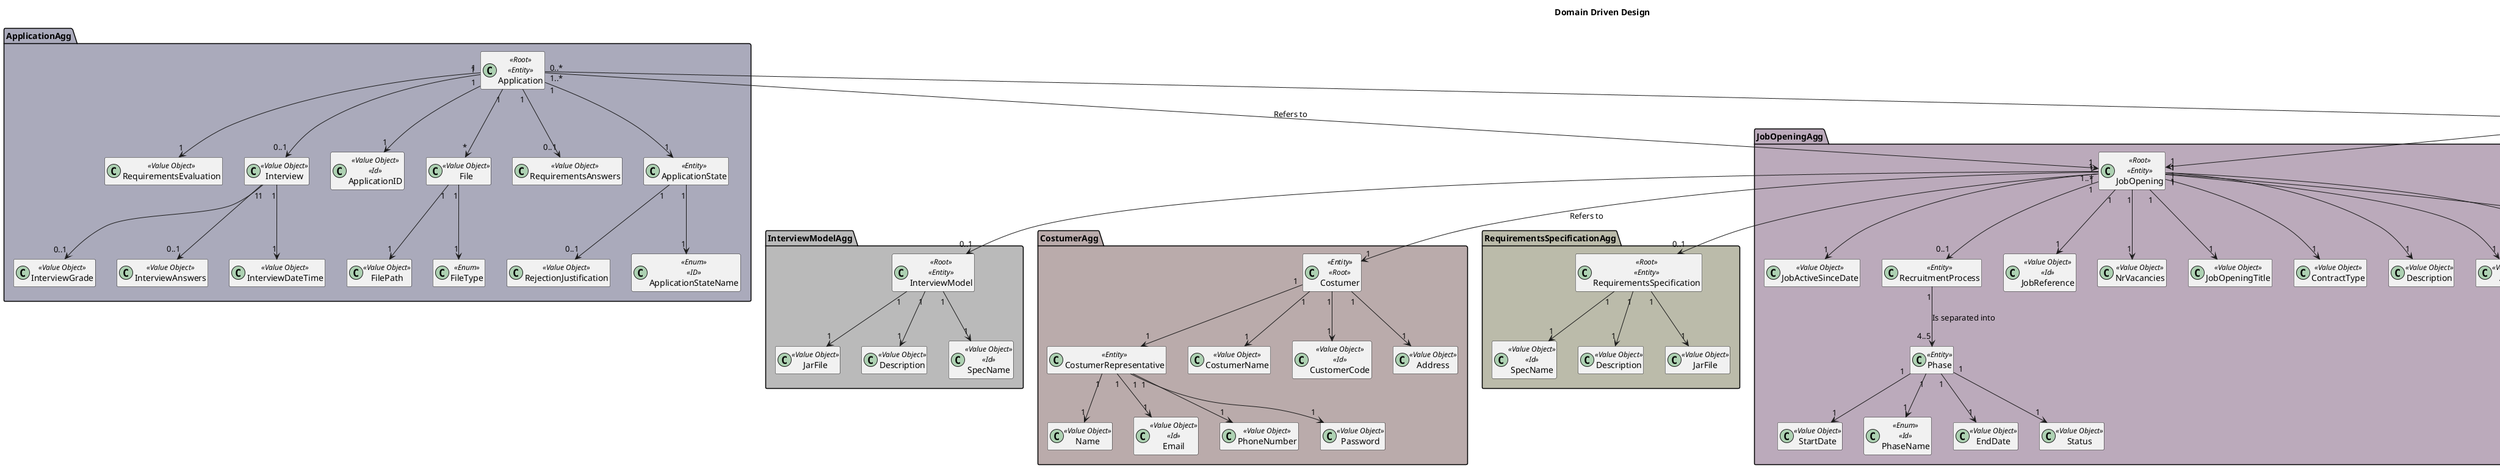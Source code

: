 @startuml
'https://plantuml.com/class-diagram

hide field
hide methods

title Domain Driven Design
skinparam linetype wavy 


package InterviewModelAgg #bababa {
    class InterviewModel<<Root>><<Entity>>
    class SpecName<<Value Object>><<Id>>
    class JarFile<<Value Object>>
    class Description<<Value Object>>

    InterviewModel"1"-->"1"JarFile
    InterviewModel"1"-->"1"SpecName
    InterviewModel"1"-->"1"Description
}

package CostumerAgg #baabab {
    class Costumer<<Entity>><<Root>>
    class CustomerCode<<Value Object>><<Id>>
    class Name<<Value Object>>
    class Address<<Value Object>>
    class CostumerRepresentative<<Entity>>
    class CostumerName<<Value Object>>

    class Email<<Value Object>><<Id>>
    class PhoneNumber<<Value Object>>
    class Name<<Value Object>>
    class Password<<Value Object>>

    Costumer "1" --> "1" CustomerCode
    Costumer "1" --> "1" CostumerName
    Costumer "1" --> "1" Address
    Costumer "1" --> "1" CostumerRepresentative

    CostumerRepresentative "1" --> "1" Email
    CostumerRepresentative "1" --> "1" PhoneNumber
    CostumerRepresentative "1" --> "1" Name
    CostumerRepresentative "1" --> "1" Password
}

package JobOpeningAgg #bbaabb {
    class JobOpening<<Root>><<Entity>>
    class JobReference<<Value Object>><<Id>>
    class NrVacancies<<Value Object>>
    class JobOpeningTitle<<Value Object>>
    class ContractType<<Value Object>>
    class Description<<Value Object>>
    class Address<<Value Object>>
    class JobMode<<Value Object>>
    class JobState<<Enum>><<Value Object>>
    class StartDate<<Value Object>>

    class Phase<<Entity>>
    class PhaseName<<Enum>><<Id>>
    class JobActiveSinceDate<<Value Object>>
    class EndDate<<Value Object>>
    class Status <<Value Object>>
    class RecruitmentProcess<<Entity>>


    JobOpening "1" --> "1" JobReference
    JobOpening "1" --> "1" NrVacancies
    JobOpening "1" --> "1" JobOpeningTitle
    JobOpening "1" --> "1" ContractType
    JobOpening "1" --> "1" Description
    JobOpening "1" --> "1" Address
    JobOpening "1" --> "1" JobMode
    JobOpening "1" --> "1" JobState
    JobOpening "1" --> "1" JobActiveSinceDate
    JobOpening "1" --> "0..1" RecruitmentProcess

    JobOpening "1..*"--> "1" Costumer : Refers to

    
    Phase "1" --> "1" PhaseName
    Phase "1" --> "1" StartDate
    Phase "1" --> "1" EndDate
    Phase "1" --> "1" Status

    RecruitmentProcess "1"-->"4..5" Phase : Is separated into 
}

package RequirementsSpecificationAgg #bbbbaa {
    class RequirementsSpecification<<Root>><<Entity>>
    class JarFile<<Value Object>>
    class SpecName<<Value Object>><<Id>>
    class Description<<Value Object>>

    RequirementsSpecification "1" --> "1" JarFile
    RequirementsSpecification "1" --> "1" SpecName
    RequirementsSpecification "1" --> "1" Description
}

package CandidateAgg #aababb {
    class Candidate<<Root>><<Entity>>
    class Email<<Value Object>><<Id>>
    class Name<<Value Object>>
    class PhoneNumber<<Value Object>>
    class CandidateState<<Value Object>>


    Candidate "1" --> "1" Email
    Candidate "1" --> "1" Name
    Candidate "1" --> "1" PhoneNumber
    Candidate "1" --> "1" CandidateState
}

package ApplicationAgg #aaaabb {
    
    class Application<<Root>><<Entity>>
    class ApplicationID<<Value Object>><<Id>>
    
    class FilePath<<Value Object>>
    class File<<Value Object>>
    class FileType<<Enum>>
    class RequirementsAnswers<<Value Object>>

    class RejectionJustification<<Value Object>>
    class InterviewDateTime<<Value Object>>
    
    class ApplicationState<<Entity>>
    class ApplicationStateName<<Enum>><<ID>>

    class RequirementsEvaluation<<Value Object>>

    class Interview<<Value Object>>
    class InterviewGrade<<Value Object>>
    class InterviewAnswers<<Value Object>>

    Application "1" --> "1" ApplicationID
    Application "1" --> "1" ApplicationState
    ApplicationState "1" --> "1" ApplicationStateName
    ApplicationState "1" --> "0..1" RejectionJustification
    Application "1" --> "0..1" Interview
    Application "1" --> "0..1" RequirementsAnswers
    Application "1" --> "*" File

    Application "1" --> "1" RequirementsEvaluation

    File "1" --> "1" FilePath
    File "1" --> "1" FileType

    

    Interview "1" --> "0..1" InterviewAnswers
    Interview "1" --> "0..1" InterviewGrade
    Interview "1" --> "1" InterviewDateTime

 

    Application "0..*" --> "1" JobOpening : Refers to
    Application "1..*" --> "1" Candidate : Is submitted by
}

package RankingAgg #abbabb {
    class Rank<<Root>><<Entity>>
    class RankID<<Value Object>><<Id>>

    Rank "1" --> "1" RankID

    Rank "1"-->"1" JobOpening : Refers to
    Rank "1"-->"*" Candidate : Is ordered by
}



JobOpening "1"-->"0..1" RequirementsSpecification
JobOpening "1"-->"0..1" InterviewModel




/'

class InterviewEvaluate<<Service>>

InterviewEvaluate ..> InterviewModel
InterviewEvaluate ..> Application : Generates Interview Evaluation



class RequirementsEvaluate<<Service>>


RequirementsEvaluate ..> Application: Generates Requirements Evaluation
RequirementsEvaluate ..> RequirementsSpecification
RequirementsEvaluate ..> JobOpening : Refers to

class NotificationService<<Service>>

NotificationService ..> Candidate : Notifies
NotificationService ..> Costumer : Notifies
NotificationService ..> Application : Gets verification result
NotificationService ..> JobOpening : Gets job opening state
'/

@enduml
